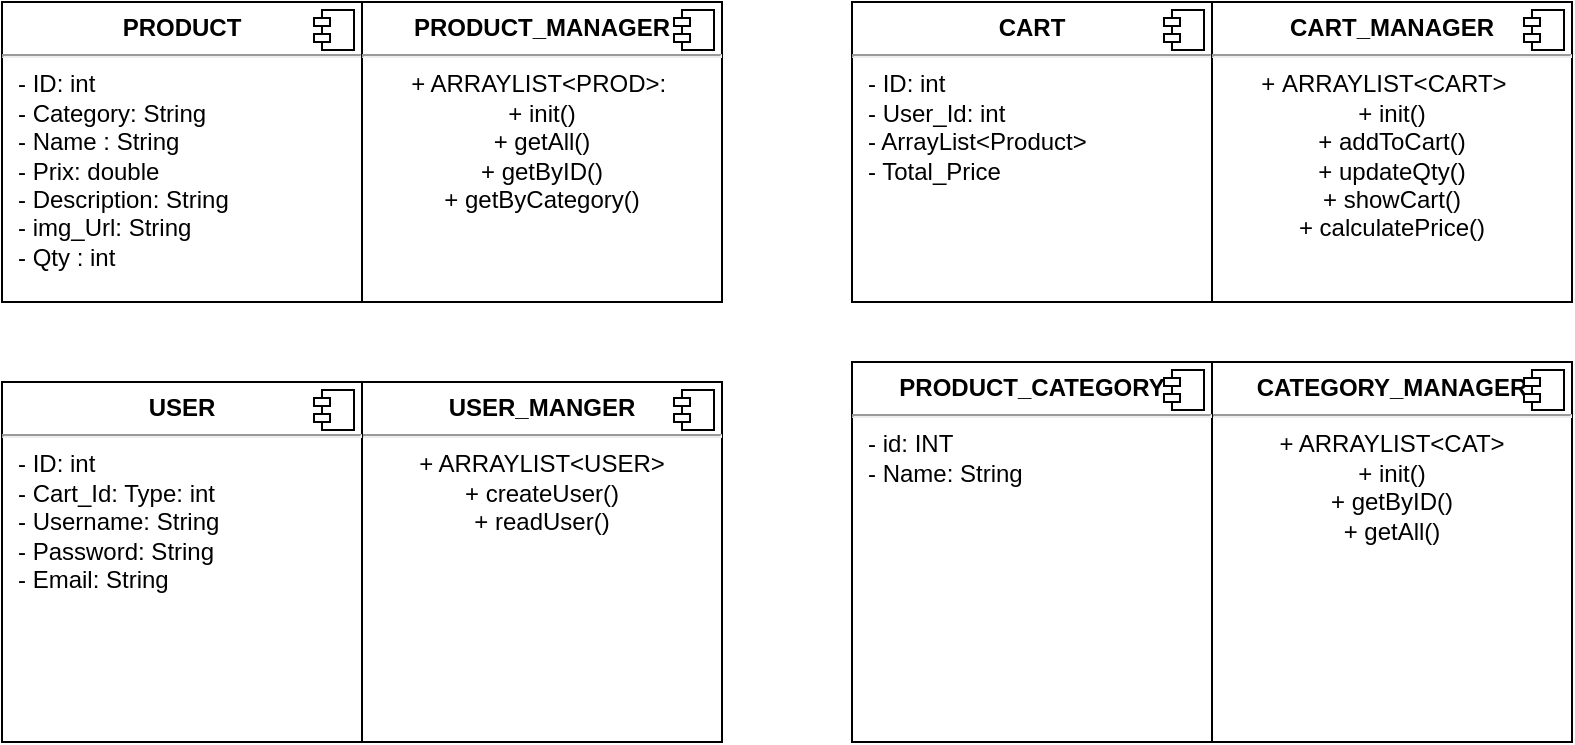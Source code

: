 <mxfile version="13.6.6" type="device"><diagram id="G0JTlLQk5ma2r820et2K" name="Page-1"><mxGraphModel dx="1038" dy="531" grid="1" gridSize="10" guides="1" tooltips="1" connect="1" arrows="1" fold="1" page="1" pageScale="1" pageWidth="850" pageHeight="1100" math="0" shadow="0"><root><mxCell id="0"/><mxCell id="1" parent="0"/><mxCell id="di28sDuxWedyBHzMOqpe-5" value="&lt;p style=&quot;margin: 0px ; margin-top: 6px ; text-align: center&quot;&gt;&lt;b&gt;PRODUCT&lt;/b&gt;&lt;/p&gt;&lt;hr&gt;&lt;p style=&quot;margin: 0px ; margin-left: 8px&quot;&gt;- ID: int&lt;br&gt;- Category: String&lt;/p&gt;&lt;p style=&quot;margin: 0px ; margin-left: 8px&quot;&gt;- Name : String&lt;/p&gt;&lt;p style=&quot;margin: 0px ; margin-left: 8px&quot;&gt;- Prix: double&lt;/p&gt;&lt;p style=&quot;margin: 0px ; margin-left: 8px&quot;&gt;- Description: String&lt;/p&gt;&lt;p style=&quot;margin: 0px ; margin-left: 8px&quot;&gt;- img_Url: String&lt;/p&gt;&lt;p style=&quot;margin: 0px ; margin-left: 8px&quot;&gt;- Qty : int&lt;/p&gt;&lt;p style=&quot;margin: 0px ; margin-left: 8px&quot;&gt;&lt;br&gt;&lt;/p&gt;&lt;p style=&quot;margin: 0px ; margin-left: 8px&quot;&gt;&lt;br&gt;&lt;/p&gt;" style="align=left;overflow=fill;html=1;dropTarget=0;" vertex="1" parent="1"><mxGeometry y="30" width="180" height="150" as="geometry"/></mxCell><mxCell id="di28sDuxWedyBHzMOqpe-6" value="" style="shape=component;jettyWidth=8;jettyHeight=4;" vertex="1" parent="di28sDuxWedyBHzMOqpe-5"><mxGeometry x="1" width="20" height="20" relative="1" as="geometry"><mxPoint x="-24" y="4" as="offset"/></mxGeometry></mxCell><mxCell id="di28sDuxWedyBHzMOqpe-7" value="&lt;p style=&quot;margin: 0px ; margin-top: 6px ; text-align: center&quot;&gt;&lt;b&gt;CART&lt;/b&gt;&lt;/p&gt;&lt;hr&gt;&lt;p style=&quot;margin: 0px 0px 0px 8px&quot;&gt;- ID: int&lt;br&gt;- User_Id: int&lt;/p&gt;&lt;p style=&quot;margin: 0px 0px 0px 8px&quot;&gt;- ArrayList&amp;lt;Product&amp;gt;&lt;/p&gt;&lt;p style=&quot;margin: 0px 0px 0px 8px&quot;&gt;- Total_Price&lt;/p&gt;" style="align=left;overflow=fill;html=1;dropTarget=0;" vertex="1" parent="1"><mxGeometry x="425" y="30" width="180" height="150" as="geometry"/></mxCell><mxCell id="di28sDuxWedyBHzMOqpe-8" value="" style="shape=component;jettyWidth=8;jettyHeight=4;" vertex="1" parent="di28sDuxWedyBHzMOqpe-7"><mxGeometry x="1" width="20" height="20" relative="1" as="geometry"><mxPoint x="-24" y="4" as="offset"/></mxGeometry></mxCell><mxCell id="di28sDuxWedyBHzMOqpe-9" value="&lt;p style=&quot;margin: 0px ; margin-top: 6px ; text-align: center&quot;&gt;&lt;b&gt;PRODUCT_MANAGER&lt;/b&gt;&lt;/p&gt;&lt;hr&gt;&lt;div style=&quot;text-align: center&quot;&gt;+ ARRAYLIST&amp;lt;PROD&amp;gt;:&amp;nbsp;&lt;/div&gt;&lt;div style=&quot;text-align: center&quot;&gt;+ init()&lt;/div&gt;&lt;div style=&quot;text-align: center&quot;&gt;+ getAll()&lt;/div&gt;&lt;div style=&quot;text-align: center&quot;&gt;+ getByID()&lt;/div&gt;&lt;div style=&quot;text-align: center&quot;&gt;+ getByCategory()&lt;/div&gt;" style="align=left;overflow=fill;html=1;dropTarget=0;" vertex="1" parent="1"><mxGeometry x="180" y="30" width="180" height="150" as="geometry"/></mxCell><mxCell id="di28sDuxWedyBHzMOqpe-10" value="" style="shape=component;jettyWidth=8;jettyHeight=4;" vertex="1" parent="di28sDuxWedyBHzMOqpe-9"><mxGeometry x="1" width="20" height="20" relative="1" as="geometry"><mxPoint x="-24" y="4" as="offset"/></mxGeometry></mxCell><mxCell id="di28sDuxWedyBHzMOqpe-11" value="&lt;p style=&quot;margin: 0px ; margin-top: 6px ; text-align: center&quot;&gt;&lt;b&gt;CART_MANAGER&lt;/b&gt;&lt;/p&gt;&lt;hr&gt;&lt;p style=&quot;margin: 0px ; margin-left: 8px&quot;&gt;&amp;nbsp; &amp;nbsp; &amp;nbsp;+&amp;nbsp;&lt;span style=&quot;text-align: center&quot;&gt;ARRAYLIST&amp;lt;CART&amp;gt;&lt;/span&gt;&lt;/p&gt;&lt;div style=&quot;text-align: center&quot;&gt;+ init()&lt;/div&gt;&lt;div style=&quot;text-align: center&quot;&gt;+ addToCart()&lt;/div&gt;&lt;div style=&quot;text-align: center&quot;&gt;+ updateQty()&lt;/div&gt;&lt;div style=&quot;text-align: center&quot;&gt;+ showCart()&lt;/div&gt;&lt;div style=&quot;text-align: center&quot;&gt;+ calculatePrice()&lt;/div&gt;" style="align=left;overflow=fill;html=1;dropTarget=0;" vertex="1" parent="1"><mxGeometry x="605" y="30" width="180" height="150" as="geometry"/></mxCell><mxCell id="di28sDuxWedyBHzMOqpe-12" value="" style="shape=component;jettyWidth=8;jettyHeight=4;" vertex="1" parent="di28sDuxWedyBHzMOqpe-11"><mxGeometry x="1" width="20" height="20" relative="1" as="geometry"><mxPoint x="-24" y="4" as="offset"/></mxGeometry></mxCell><mxCell id="di28sDuxWedyBHzMOqpe-13" value="&lt;p style=&quot;margin: 0px ; margin-top: 6px ; text-align: center&quot;&gt;&lt;b&gt;USER_MANGER&lt;/b&gt;&lt;/p&gt;&lt;hr&gt;&lt;div style=&quot;text-align: center&quot;&gt;+ ARRAYLIST&amp;lt;USER&amp;gt;&lt;/div&gt;&lt;div style=&quot;text-align: center&quot;&gt;+ createUser()&lt;/div&gt;&lt;div style=&quot;text-align: center&quot;&gt;+ readUser()&lt;/div&gt;" style="align=left;overflow=fill;html=1;dropTarget=0;" vertex="1" parent="1"><mxGeometry x="180" y="220" width="180" height="180" as="geometry"/></mxCell><mxCell id="di28sDuxWedyBHzMOqpe-14" value="" style="shape=component;jettyWidth=8;jettyHeight=4;" vertex="1" parent="di28sDuxWedyBHzMOqpe-13"><mxGeometry x="1" width="20" height="20" relative="1" as="geometry"><mxPoint x="-24" y="4" as="offset"/></mxGeometry></mxCell><mxCell id="di28sDuxWedyBHzMOqpe-15" value="&lt;p style=&quot;margin: 0px ; margin-top: 6px ; text-align: center&quot;&gt;&lt;b&gt;USER&lt;/b&gt;&lt;/p&gt;&lt;hr&gt;&lt;p style=&quot;margin: 0px ; margin-left: 8px&quot;&gt;- ID: int&lt;br&gt;- Cart_Id: Type: int&lt;/p&gt;&lt;p style=&quot;margin: 0px ; margin-left: 8px&quot;&gt;- Username: String&lt;/p&gt;&lt;p style=&quot;margin: 0px ; margin-left: 8px&quot;&gt;- Password: String&lt;/p&gt;&lt;p style=&quot;margin: 0px ; margin-left: 8px&quot;&gt;- Email: String&lt;/p&gt;" style="align=left;overflow=fill;html=1;dropTarget=0;" vertex="1" parent="1"><mxGeometry y="220" width="180" height="180" as="geometry"/></mxCell><mxCell id="di28sDuxWedyBHzMOqpe-16" value="" style="shape=component;jettyWidth=8;jettyHeight=4;" vertex="1" parent="di28sDuxWedyBHzMOqpe-15"><mxGeometry x="1" width="20" height="20" relative="1" as="geometry"><mxPoint x="-24" y="4" as="offset"/></mxGeometry></mxCell><mxCell id="di28sDuxWedyBHzMOqpe-17" value="&lt;p style=&quot;margin: 0px ; margin-top: 6px ; text-align: center&quot;&gt;&lt;b&gt;CATEGORY_MANAGER&lt;/b&gt;&lt;/p&gt;&lt;hr&gt;&lt;div style=&quot;text-align: center&quot;&gt;+ ARRAYLIST&amp;lt;CAT&amp;gt;&lt;/div&gt;&lt;div style=&quot;text-align: center&quot;&gt;+ init()&lt;/div&gt;&lt;div style=&quot;text-align: center&quot;&gt;+ getByID()&lt;/div&gt;&lt;div style=&quot;text-align: center&quot;&gt;+ getAll()&lt;/div&gt;" style="align=left;overflow=fill;html=1;dropTarget=0;" vertex="1" parent="1"><mxGeometry x="605" y="210" width="180" height="190" as="geometry"/></mxCell><mxCell id="di28sDuxWedyBHzMOqpe-18" value="" style="shape=component;jettyWidth=8;jettyHeight=4;" vertex="1" parent="di28sDuxWedyBHzMOqpe-17"><mxGeometry x="1" width="20" height="20" relative="1" as="geometry"><mxPoint x="-24" y="4" as="offset"/></mxGeometry></mxCell><mxCell id="di28sDuxWedyBHzMOqpe-19" value="&lt;p style=&quot;margin: 0px ; margin-top: 6px ; text-align: center&quot;&gt;&lt;b&gt;PRODUCT_CATEGORY&lt;/b&gt;&lt;/p&gt;&lt;hr&gt;&lt;p style=&quot;margin: 0px ; margin-left: 8px&quot;&gt;- id: INT&lt;br&gt;- Name: String&lt;/p&gt;" style="align=left;overflow=fill;html=1;dropTarget=0;" vertex="1" parent="1"><mxGeometry x="425" y="210" width="180" height="190" as="geometry"/></mxCell><mxCell id="di28sDuxWedyBHzMOqpe-20" value="" style="shape=component;jettyWidth=8;jettyHeight=4;" vertex="1" parent="di28sDuxWedyBHzMOqpe-19"><mxGeometry x="1" width="20" height="20" relative="1" as="geometry"><mxPoint x="-24" y="4" as="offset"/></mxGeometry></mxCell></root></mxGraphModel></diagram></mxfile>